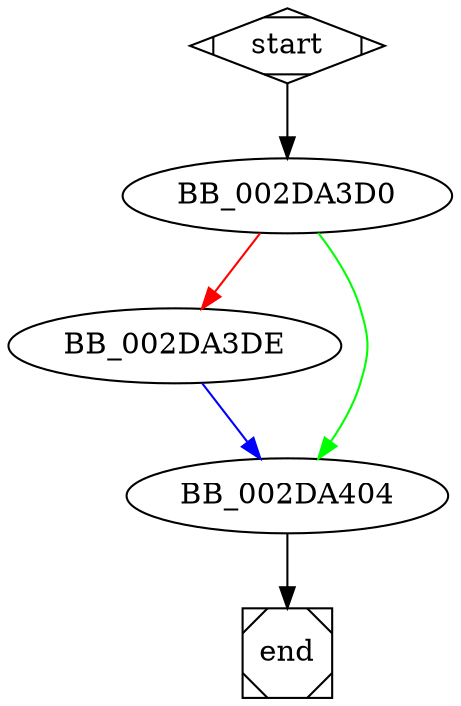 digraph G {
  start -> BB_002DA3D0;

  BB_002DA3D0 -> BB_002DA3DE [color=red];
  BB_002DA3D0 -> BB_002DA404 [color=green];
  
  BB_002DA3DE -> BB_002DA404 [color=blue];
  
  BB_002DA404 -> end;

  start [shape=Mdiamond];
  end [shape=Msquare];
}
